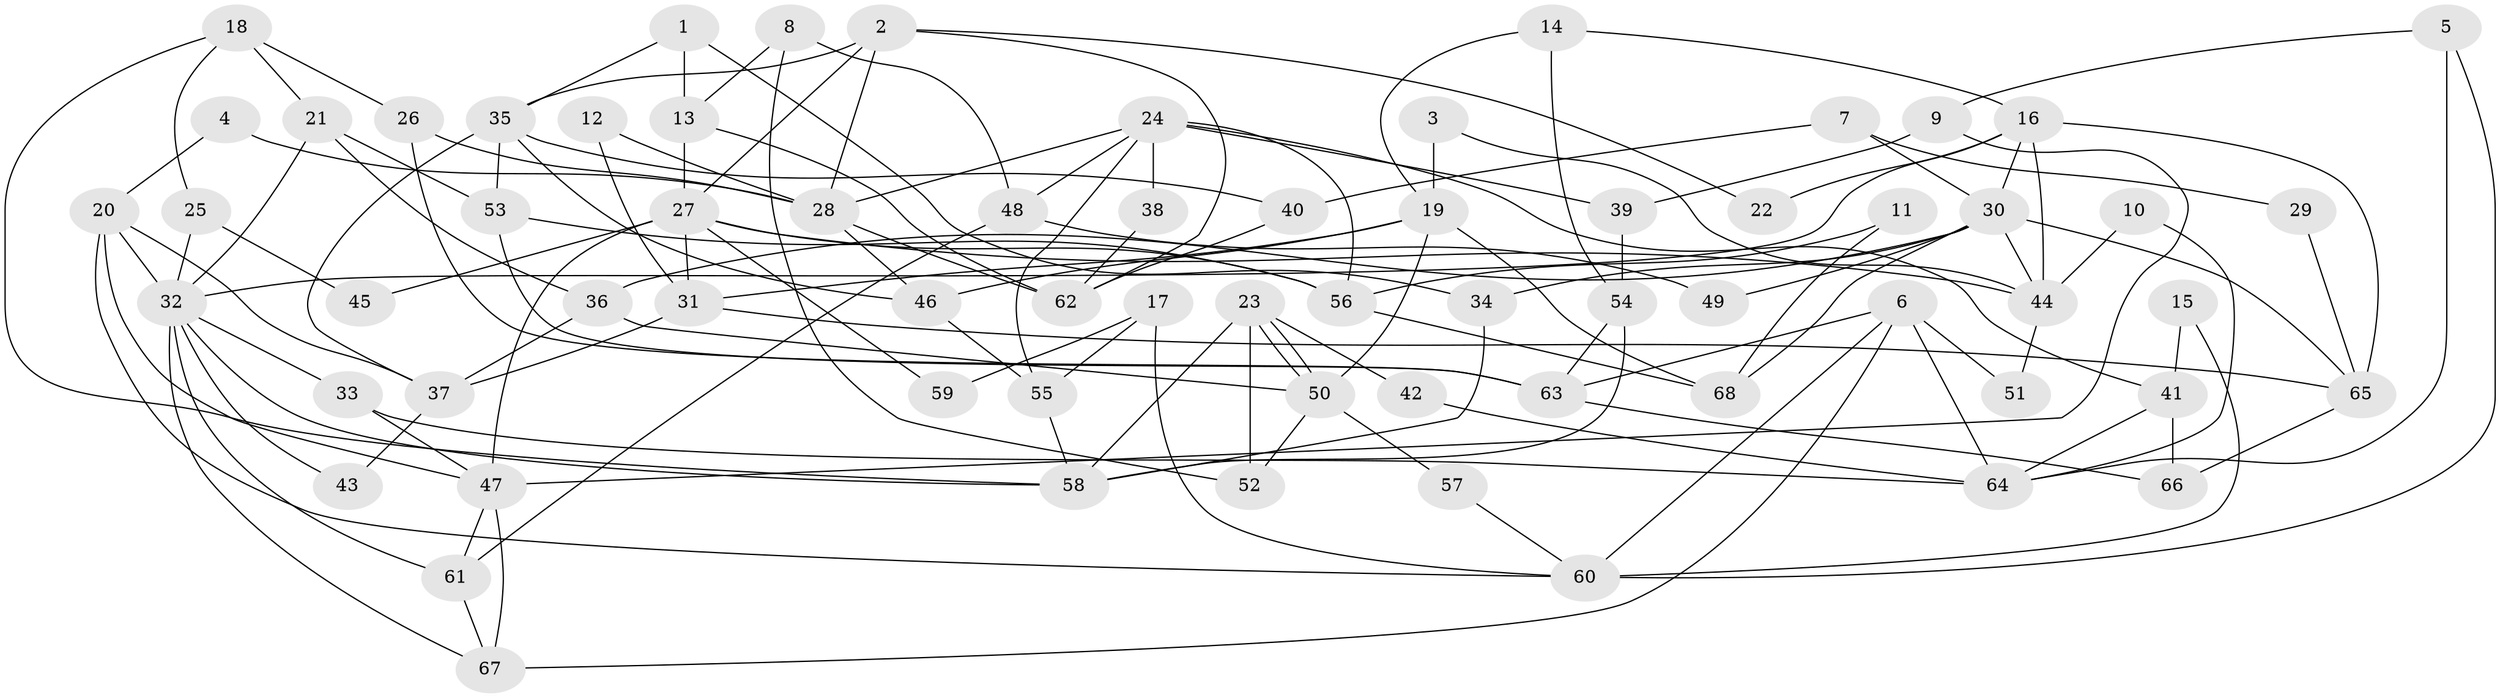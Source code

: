 // Generated by graph-tools (version 1.1) at 2025/50/03/09/25 04:50:53]
// undirected, 68 vertices, 136 edges
graph export_dot {
graph [start="1"]
  node [color=gray90,style=filled];
  1;
  2;
  3;
  4;
  5;
  6;
  7;
  8;
  9;
  10;
  11;
  12;
  13;
  14;
  15;
  16;
  17;
  18;
  19;
  20;
  21;
  22;
  23;
  24;
  25;
  26;
  27;
  28;
  29;
  30;
  31;
  32;
  33;
  34;
  35;
  36;
  37;
  38;
  39;
  40;
  41;
  42;
  43;
  44;
  45;
  46;
  47;
  48;
  49;
  50;
  51;
  52;
  53;
  54;
  55;
  56;
  57;
  58;
  59;
  60;
  61;
  62;
  63;
  64;
  65;
  66;
  67;
  68;
  1 -- 34;
  1 -- 13;
  1 -- 35;
  2 -- 35;
  2 -- 27;
  2 -- 22;
  2 -- 28;
  2 -- 62;
  3 -- 19;
  3 -- 44;
  4 -- 20;
  4 -- 28;
  5 -- 60;
  5 -- 9;
  5 -- 64;
  6 -- 64;
  6 -- 63;
  6 -- 51;
  6 -- 60;
  6 -- 67;
  7 -- 40;
  7 -- 30;
  7 -- 29;
  8 -- 52;
  8 -- 13;
  8 -- 48;
  9 -- 47;
  9 -- 39;
  10 -- 64;
  10 -- 44;
  11 -- 68;
  11 -- 56;
  12 -- 28;
  12 -- 31;
  13 -- 27;
  13 -- 62;
  14 -- 19;
  14 -- 54;
  14 -- 16;
  15 -- 60;
  15 -- 41;
  16 -- 30;
  16 -- 22;
  16 -- 32;
  16 -- 44;
  16 -- 65;
  17 -- 60;
  17 -- 55;
  17 -- 59;
  18 -- 21;
  18 -- 58;
  18 -- 25;
  18 -- 26;
  19 -- 46;
  19 -- 31;
  19 -- 50;
  19 -- 68;
  20 -- 47;
  20 -- 32;
  20 -- 37;
  20 -- 60;
  21 -- 53;
  21 -- 32;
  21 -- 36;
  23 -- 50;
  23 -- 50;
  23 -- 58;
  23 -- 42;
  23 -- 52;
  24 -- 48;
  24 -- 56;
  24 -- 28;
  24 -- 38;
  24 -- 39;
  24 -- 41;
  24 -- 55;
  25 -- 32;
  25 -- 45;
  26 -- 28;
  26 -- 63;
  27 -- 44;
  27 -- 31;
  27 -- 45;
  27 -- 47;
  27 -- 56;
  27 -- 59;
  28 -- 46;
  28 -- 62;
  29 -- 65;
  30 -- 68;
  30 -- 36;
  30 -- 34;
  30 -- 44;
  30 -- 49;
  30 -- 65;
  31 -- 37;
  31 -- 65;
  32 -- 61;
  32 -- 33;
  32 -- 43;
  32 -- 58;
  32 -- 67;
  33 -- 47;
  33 -- 64;
  34 -- 58;
  35 -- 37;
  35 -- 40;
  35 -- 46;
  35 -- 53;
  36 -- 50;
  36 -- 37;
  37 -- 43;
  38 -- 62;
  39 -- 54;
  40 -- 62;
  41 -- 64;
  41 -- 66;
  42 -- 64;
  44 -- 51;
  46 -- 55;
  47 -- 67;
  47 -- 61;
  48 -- 61;
  48 -- 49;
  50 -- 52;
  50 -- 57;
  53 -- 63;
  53 -- 56;
  54 -- 58;
  54 -- 63;
  55 -- 58;
  56 -- 68;
  57 -- 60;
  61 -- 67;
  63 -- 66;
  65 -- 66;
}
